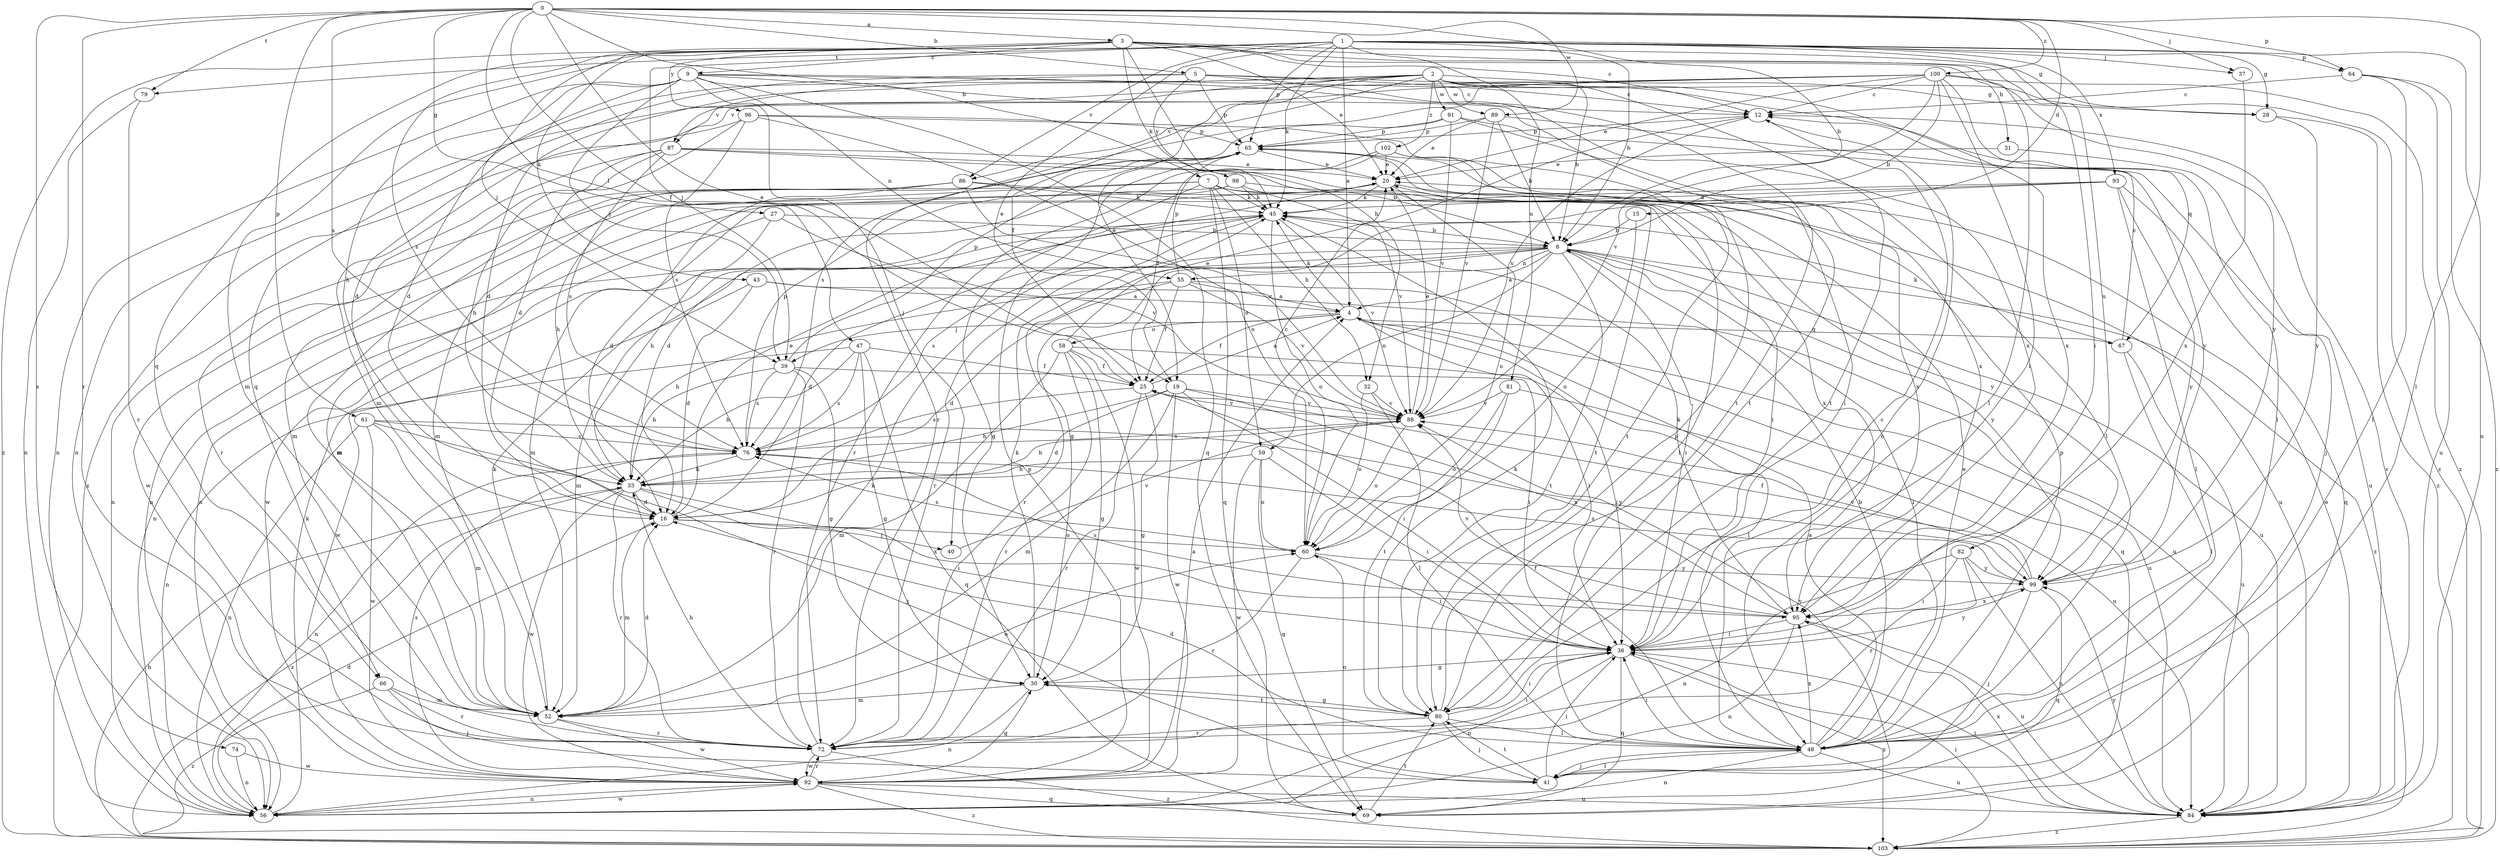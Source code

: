 strict digraph  {
0;
1;
2;
3;
4;
5;
7;
8;
9;
12;
15;
16;
19;
20;
25;
27;
28;
30;
31;
32;
33;
36;
37;
39;
40;
41;
43;
45;
47;
48;
52;
55;
56;
58;
59;
60;
61;
64;
65;
66;
67;
69;
72;
74;
76;
79;
80;
81;
82;
84;
86;
87;
88;
89;
91;
92;
93;
95;
96;
98;
99;
100;
102;
103;
0 -> 3  [label=a];
0 -> 5  [label=b];
0 -> 7  [label=b];
0 -> 8  [label=b];
0 -> 15  [label=d];
0 -> 19  [label=e];
0 -> 25  [label=f];
0 -> 27  [label=g];
0 -> 37  [label=j];
0 -> 47  [label=l];
0 -> 48  [label=l];
0 -> 61  [label=p];
0 -> 64  [label=p];
0 -> 72  [label=r];
0 -> 74  [label=s];
0 -> 76  [label=s];
0 -> 79  [label=t];
0 -> 89  [label=w];
0 -> 100  [label=z];
1 -> 4  [label=a];
1 -> 8  [label=b];
1 -> 19  [label=e];
1 -> 28  [label=g];
1 -> 37  [label=j];
1 -> 39  [label=j];
1 -> 43  [label=k];
1 -> 45  [label=k];
1 -> 52  [label=m];
1 -> 64  [label=p];
1 -> 65  [label=p];
1 -> 79  [label=t];
1 -> 81  [label=u];
1 -> 82  [label=u];
1 -> 84  [label=u];
1 -> 86  [label=v];
1 -> 93  [label=x];
2 -> 8  [label=b];
2 -> 16  [label=d];
2 -> 19  [label=e];
2 -> 25  [label=f];
2 -> 28  [label=g];
2 -> 66  [label=q];
2 -> 80  [label=t];
2 -> 86  [label=v];
2 -> 87  [label=v];
2 -> 89  [label=w];
2 -> 91  [label=w];
2 -> 95  [label=x];
2 -> 102  [label=z];
2 -> 103  [label=z];
3 -> 9  [label=c];
3 -> 12  [label=c];
3 -> 20  [label=e];
3 -> 28  [label=g];
3 -> 31  [label=h];
3 -> 32  [label=h];
3 -> 36  [label=i];
3 -> 39  [label=j];
3 -> 45  [label=k];
3 -> 48  [label=l];
3 -> 66  [label=q];
3 -> 76  [label=s];
3 -> 96  [label=y];
3 -> 103  [label=z];
4 -> 25  [label=f];
4 -> 36  [label=i];
4 -> 39  [label=j];
4 -> 45  [label=k];
4 -> 48  [label=l];
4 -> 58  [label=o];
4 -> 67  [label=q];
4 -> 84  [label=u];
5 -> 12  [label=c];
5 -> 16  [label=d];
5 -> 65  [label=p];
5 -> 67  [label=q];
5 -> 80  [label=t];
5 -> 87  [label=v];
5 -> 98  [label=y];
7 -> 30  [label=g];
7 -> 32  [label=h];
7 -> 33  [label=h];
7 -> 45  [label=k];
7 -> 59  [label=o];
7 -> 69  [label=q];
7 -> 92  [label=w];
7 -> 95  [label=x];
7 -> 99  [label=y];
8 -> 4  [label=a];
8 -> 16  [label=d];
8 -> 36  [label=i];
8 -> 48  [label=l];
8 -> 52  [label=m];
8 -> 55  [label=n];
8 -> 59  [label=o];
8 -> 72  [label=r];
8 -> 76  [label=s];
8 -> 80  [label=t];
8 -> 84  [label=u];
8 -> 99  [label=y];
8 -> 103  [label=z];
9 -> 12  [label=c];
9 -> 16  [label=d];
9 -> 33  [label=h];
9 -> 39  [label=j];
9 -> 40  [label=j];
9 -> 55  [label=n];
9 -> 56  [label=n];
9 -> 69  [label=q];
9 -> 80  [label=t];
9 -> 95  [label=x];
12 -> 65  [label=p];
12 -> 88  [label=v];
15 -> 8  [label=b];
15 -> 60  [label=o];
16 -> 20  [label=e];
16 -> 40  [label=j];
16 -> 52  [label=m];
16 -> 60  [label=o];
19 -> 16  [label=d];
19 -> 33  [label=h];
19 -> 36  [label=i];
19 -> 52  [label=m];
19 -> 88  [label=v];
19 -> 92  [label=w];
19 -> 95  [label=x];
20 -> 45  [label=k];
20 -> 52  [label=m];
20 -> 56  [label=n];
20 -> 60  [label=o];
20 -> 84  [label=u];
25 -> 4  [label=a];
25 -> 30  [label=g];
25 -> 72  [label=r];
25 -> 76  [label=s];
25 -> 88  [label=v];
27 -> 8  [label=b];
27 -> 33  [label=h];
27 -> 88  [label=v];
27 -> 92  [label=w];
28 -> 99  [label=y];
28 -> 103  [label=z];
30 -> 45  [label=k];
30 -> 52  [label=m];
30 -> 56  [label=n];
30 -> 80  [label=t];
31 -> 20  [label=e];
31 -> 84  [label=u];
32 -> 48  [label=l];
32 -> 60  [label=o];
32 -> 88  [label=v];
33 -> 16  [label=d];
33 -> 36  [label=i];
33 -> 72  [label=r];
33 -> 92  [label=w];
33 -> 95  [label=x];
33 -> 103  [label=z];
36 -> 30  [label=g];
36 -> 56  [label=n];
36 -> 69  [label=q];
36 -> 99  [label=y];
36 -> 103  [label=z];
37 -> 95  [label=x];
39 -> 30  [label=g];
39 -> 33  [label=h];
39 -> 36  [label=i];
39 -> 65  [label=p];
39 -> 72  [label=r];
39 -> 76  [label=s];
40 -> 88  [label=v];
41 -> 36  [label=i];
41 -> 48  [label=l];
41 -> 60  [label=o];
41 -> 80  [label=t];
41 -> 88  [label=v];
43 -> 4  [label=a];
43 -> 16  [label=d];
43 -> 84  [label=u];
43 -> 92  [label=w];
45 -> 8  [label=b];
45 -> 56  [label=n];
45 -> 60  [label=o];
45 -> 72  [label=r];
45 -> 88  [label=v];
47 -> 25  [label=f];
47 -> 30  [label=g];
47 -> 33  [label=h];
47 -> 56  [label=n];
47 -> 69  [label=q];
47 -> 76  [label=s];
48 -> 4  [label=a];
48 -> 8  [label=b];
48 -> 12  [label=c];
48 -> 16  [label=d];
48 -> 20  [label=e];
48 -> 25  [label=f];
48 -> 36  [label=i];
48 -> 41  [label=j];
48 -> 56  [label=n];
48 -> 65  [label=p];
48 -> 84  [label=u];
48 -> 95  [label=x];
52 -> 16  [label=d];
52 -> 45  [label=k];
52 -> 60  [label=o];
52 -> 72  [label=r];
52 -> 92  [label=w];
55 -> 4  [label=a];
55 -> 16  [label=d];
55 -> 25  [label=f];
55 -> 33  [label=h];
55 -> 65  [label=p];
55 -> 69  [label=q];
55 -> 88  [label=v];
56 -> 16  [label=d];
56 -> 45  [label=k];
56 -> 92  [label=w];
58 -> 20  [label=e];
58 -> 25  [label=f];
58 -> 30  [label=g];
58 -> 36  [label=i];
58 -> 52  [label=m];
58 -> 72  [label=r];
58 -> 92  [label=w];
59 -> 33  [label=h];
59 -> 36  [label=i];
59 -> 60  [label=o];
59 -> 69  [label=q];
59 -> 92  [label=w];
60 -> 12  [label=c];
60 -> 36  [label=i];
60 -> 72  [label=r];
60 -> 76  [label=s];
60 -> 99  [label=y];
61 -> 41  [label=j];
61 -> 52  [label=m];
61 -> 56  [label=n];
61 -> 76  [label=s];
61 -> 92  [label=w];
61 -> 99  [label=y];
64 -> 12  [label=c];
64 -> 48  [label=l];
64 -> 84  [label=u];
64 -> 103  [label=z];
65 -> 20  [label=e];
65 -> 52  [label=m];
65 -> 80  [label=t];
66 -> 41  [label=j];
66 -> 52  [label=m];
66 -> 72  [label=r];
66 -> 103  [label=z];
67 -> 12  [label=c];
67 -> 45  [label=k];
67 -> 48  [label=l];
67 -> 84  [label=u];
69 -> 80  [label=t];
72 -> 33  [label=h];
72 -> 36  [label=i];
72 -> 45  [label=k];
72 -> 92  [label=w];
72 -> 103  [label=z];
74 -> 56  [label=n];
74 -> 92  [label=w];
76 -> 33  [label=h];
76 -> 56  [label=n];
76 -> 65  [label=p];
79 -> 56  [label=n];
79 -> 72  [label=r];
80 -> 12  [label=c];
80 -> 30  [label=g];
80 -> 36  [label=i];
80 -> 41  [label=j];
80 -> 45  [label=k];
80 -> 48  [label=l];
80 -> 65  [label=p];
80 -> 72  [label=r];
81 -> 60  [label=o];
81 -> 80  [label=t];
81 -> 84  [label=u];
81 -> 88  [label=v];
82 -> 36  [label=i];
82 -> 56  [label=n];
82 -> 72  [label=r];
82 -> 84  [label=u];
82 -> 99  [label=y];
84 -> 12  [label=c];
84 -> 20  [label=e];
84 -> 36  [label=i];
84 -> 95  [label=x];
84 -> 99  [label=y];
84 -> 103  [label=z];
86 -> 16  [label=d];
86 -> 36  [label=i];
86 -> 45  [label=k];
86 -> 52  [label=m];
86 -> 56  [label=n];
86 -> 88  [label=v];
87 -> 8  [label=b];
87 -> 20  [label=e];
87 -> 33  [label=h];
87 -> 48  [label=l];
87 -> 52  [label=m];
87 -> 72  [label=r];
87 -> 76  [label=s];
88 -> 20  [label=e];
88 -> 33  [label=h];
88 -> 60  [label=o];
88 -> 76  [label=s];
89 -> 8  [label=b];
89 -> 20  [label=e];
89 -> 41  [label=j];
89 -> 65  [label=p];
89 -> 88  [label=v];
91 -> 48  [label=l];
91 -> 65  [label=p];
91 -> 76  [label=s];
91 -> 88  [label=v];
91 -> 99  [label=y];
92 -> 4  [label=a];
92 -> 30  [label=g];
92 -> 56  [label=n];
92 -> 65  [label=p];
92 -> 69  [label=q];
92 -> 72  [label=r];
92 -> 76  [label=s];
92 -> 84  [label=u];
92 -> 103  [label=z];
93 -> 30  [label=g];
93 -> 45  [label=k];
93 -> 48  [label=l];
93 -> 56  [label=n];
93 -> 69  [label=q];
93 -> 99  [label=y];
95 -> 36  [label=i];
95 -> 45  [label=k];
95 -> 56  [label=n];
95 -> 76  [label=s];
95 -> 84  [label=u];
95 -> 88  [label=v];
96 -> 16  [label=d];
96 -> 60  [label=o];
96 -> 65  [label=p];
96 -> 76  [label=s];
96 -> 95  [label=x];
96 -> 103  [label=z];
98 -> 16  [label=d];
98 -> 45  [label=k];
98 -> 52  [label=m];
98 -> 80  [label=t];
98 -> 88  [label=v];
99 -> 25  [label=f];
99 -> 41  [label=j];
99 -> 69  [label=q];
99 -> 76  [label=s];
99 -> 88  [label=v];
99 -> 95  [label=x];
100 -> 8  [label=b];
100 -> 12  [label=c];
100 -> 20  [label=e];
100 -> 36  [label=i];
100 -> 48  [label=l];
100 -> 52  [label=m];
100 -> 56  [label=n];
100 -> 72  [label=r];
100 -> 88  [label=v];
100 -> 99  [label=y];
100 -> 103  [label=z];
102 -> 20  [label=e];
102 -> 25  [label=f];
102 -> 36  [label=i];
102 -> 72  [label=r];
102 -> 95  [label=x];
103 -> 33  [label=h];
103 -> 36  [label=i];
}

